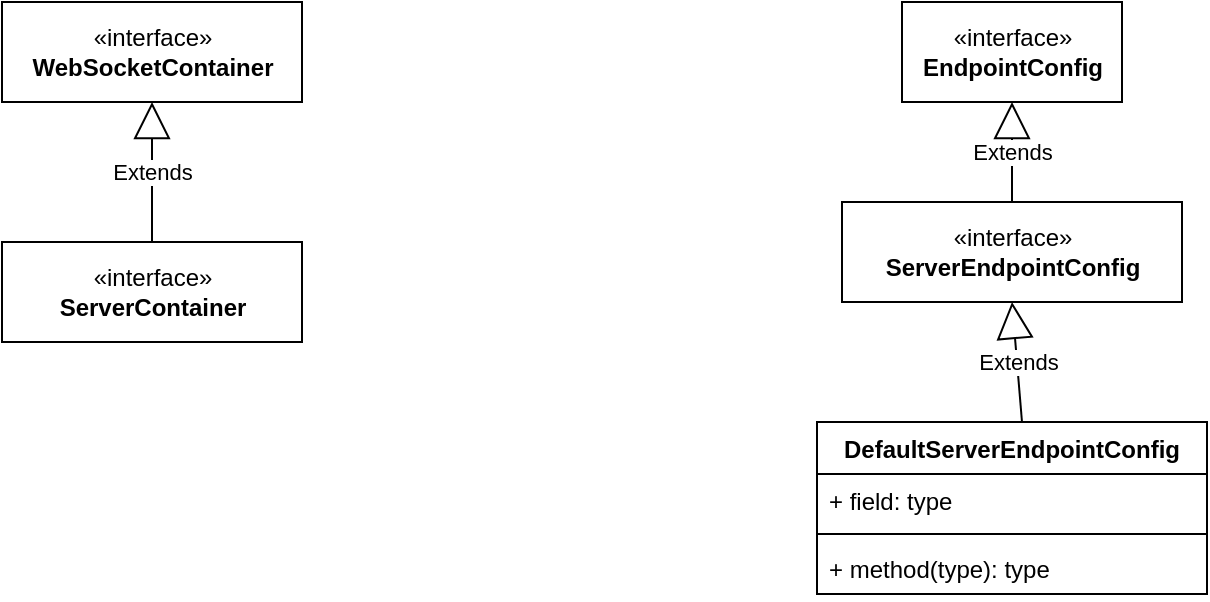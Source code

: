 <mxfile version="13.9.8" type="device"><diagram id="cAf_PvnKgmO0XNvCVn-X" name="第 1 页"><mxGraphModel dx="1186" dy="598" grid="1" gridSize="10" guides="1" tooltips="1" connect="1" arrows="1" fold="1" page="1" pageScale="1" pageWidth="33000" pageHeight="46810" math="0" shadow="0"><root><mxCell id="0"/><mxCell id="1" parent="0"/><mxCell id="2FYrRZD7pIW7Zfv-Bb5E-1" value="«interface»&lt;br&gt;&lt;b&gt;WebSocketContainer&lt;/b&gt;" style="html=1;" vertex="1" parent="1"><mxGeometry x="450" y="160" width="150" height="50" as="geometry"/></mxCell><mxCell id="2FYrRZD7pIW7Zfv-Bb5E-2" value="«interface»&lt;br&gt;&lt;b&gt;ServerContainer&lt;/b&gt;" style="html=1;" vertex="1" parent="1"><mxGeometry x="450" y="280" width="150" height="50" as="geometry"/></mxCell><mxCell id="2FYrRZD7pIW7Zfv-Bb5E-3" value="Extends" style="endArrow=block;endSize=16;endFill=0;html=1;exitX=0.5;exitY=0;exitDx=0;exitDy=0;" edge="1" parent="1" source="2FYrRZD7pIW7Zfv-Bb5E-2" target="2FYrRZD7pIW7Zfv-Bb5E-1"><mxGeometry width="160" relative="1" as="geometry"><mxPoint x="520" y="280" as="sourcePoint"/><mxPoint x="680" y="280" as="targetPoint"/></mxGeometry></mxCell><mxCell id="2FYrRZD7pIW7Zfv-Bb5E-4" value="«interface»&lt;br&gt;&lt;b&gt;EndpointConfig&lt;/b&gt;" style="html=1;" vertex="1" parent="1"><mxGeometry x="900" y="160" width="110" height="50" as="geometry"/></mxCell><mxCell id="2FYrRZD7pIW7Zfv-Bb5E-5" value="«interface»&lt;br&gt;&lt;b&gt;ServerEndpointConfig&lt;/b&gt;" style="html=1;" vertex="1" parent="1"><mxGeometry x="870" y="260" width="170" height="50" as="geometry"/></mxCell><mxCell id="2FYrRZD7pIW7Zfv-Bb5E-6" value="Extends" style="endArrow=block;endSize=16;endFill=0;html=1;entryX=0.5;entryY=1;entryDx=0;entryDy=0;exitX=0.5;exitY=0;exitDx=0;exitDy=0;" edge="1" parent="1" source="2FYrRZD7pIW7Zfv-Bb5E-5" target="2FYrRZD7pIW7Zfv-Bb5E-4"><mxGeometry width="160" relative="1" as="geometry"><mxPoint x="960" y="280" as="sourcePoint"/><mxPoint x="1120" y="280" as="targetPoint"/></mxGeometry></mxCell><mxCell id="2FYrRZD7pIW7Zfv-Bb5E-7" value="DefaultServerEndpointConfig" style="swimlane;fontStyle=1;align=center;verticalAlign=top;childLayout=stackLayout;horizontal=1;startSize=26;horizontalStack=0;resizeParent=1;resizeParentMax=0;resizeLast=0;collapsible=1;marginBottom=0;" vertex="1" parent="1"><mxGeometry x="857.5" y="370" width="195" height="86" as="geometry"/></mxCell><mxCell id="2FYrRZD7pIW7Zfv-Bb5E-11" value="Extends" style="endArrow=block;endSize=16;endFill=0;html=1;entryX=0.5;entryY=1;entryDx=0;entryDy=0;" edge="1" parent="2FYrRZD7pIW7Zfv-Bb5E-7" target="2FYrRZD7pIW7Zfv-Bb5E-5"><mxGeometry width="160" relative="1" as="geometry"><mxPoint x="102.5" as="sourcePoint"/><mxPoint x="262.5" as="targetPoint"/></mxGeometry></mxCell><mxCell id="2FYrRZD7pIW7Zfv-Bb5E-8" value="+ field: type" style="text;strokeColor=none;fillColor=none;align=left;verticalAlign=top;spacingLeft=4;spacingRight=4;overflow=hidden;rotatable=0;points=[[0,0.5],[1,0.5]];portConstraint=eastwest;" vertex="1" parent="2FYrRZD7pIW7Zfv-Bb5E-7"><mxGeometry y="26" width="195" height="26" as="geometry"/></mxCell><mxCell id="2FYrRZD7pIW7Zfv-Bb5E-9" value="" style="line;strokeWidth=1;fillColor=none;align=left;verticalAlign=middle;spacingTop=-1;spacingLeft=3;spacingRight=3;rotatable=0;labelPosition=right;points=[];portConstraint=eastwest;" vertex="1" parent="2FYrRZD7pIW7Zfv-Bb5E-7"><mxGeometry y="52" width="195" height="8" as="geometry"/></mxCell><mxCell id="2FYrRZD7pIW7Zfv-Bb5E-10" value="+ method(type): type" style="text;strokeColor=none;fillColor=none;align=left;verticalAlign=top;spacingLeft=4;spacingRight=4;overflow=hidden;rotatable=0;points=[[0,0.5],[1,0.5]];portConstraint=eastwest;" vertex="1" parent="2FYrRZD7pIW7Zfv-Bb5E-7"><mxGeometry y="60" width="195" height="26" as="geometry"/></mxCell></root></mxGraphModel></diagram></mxfile>